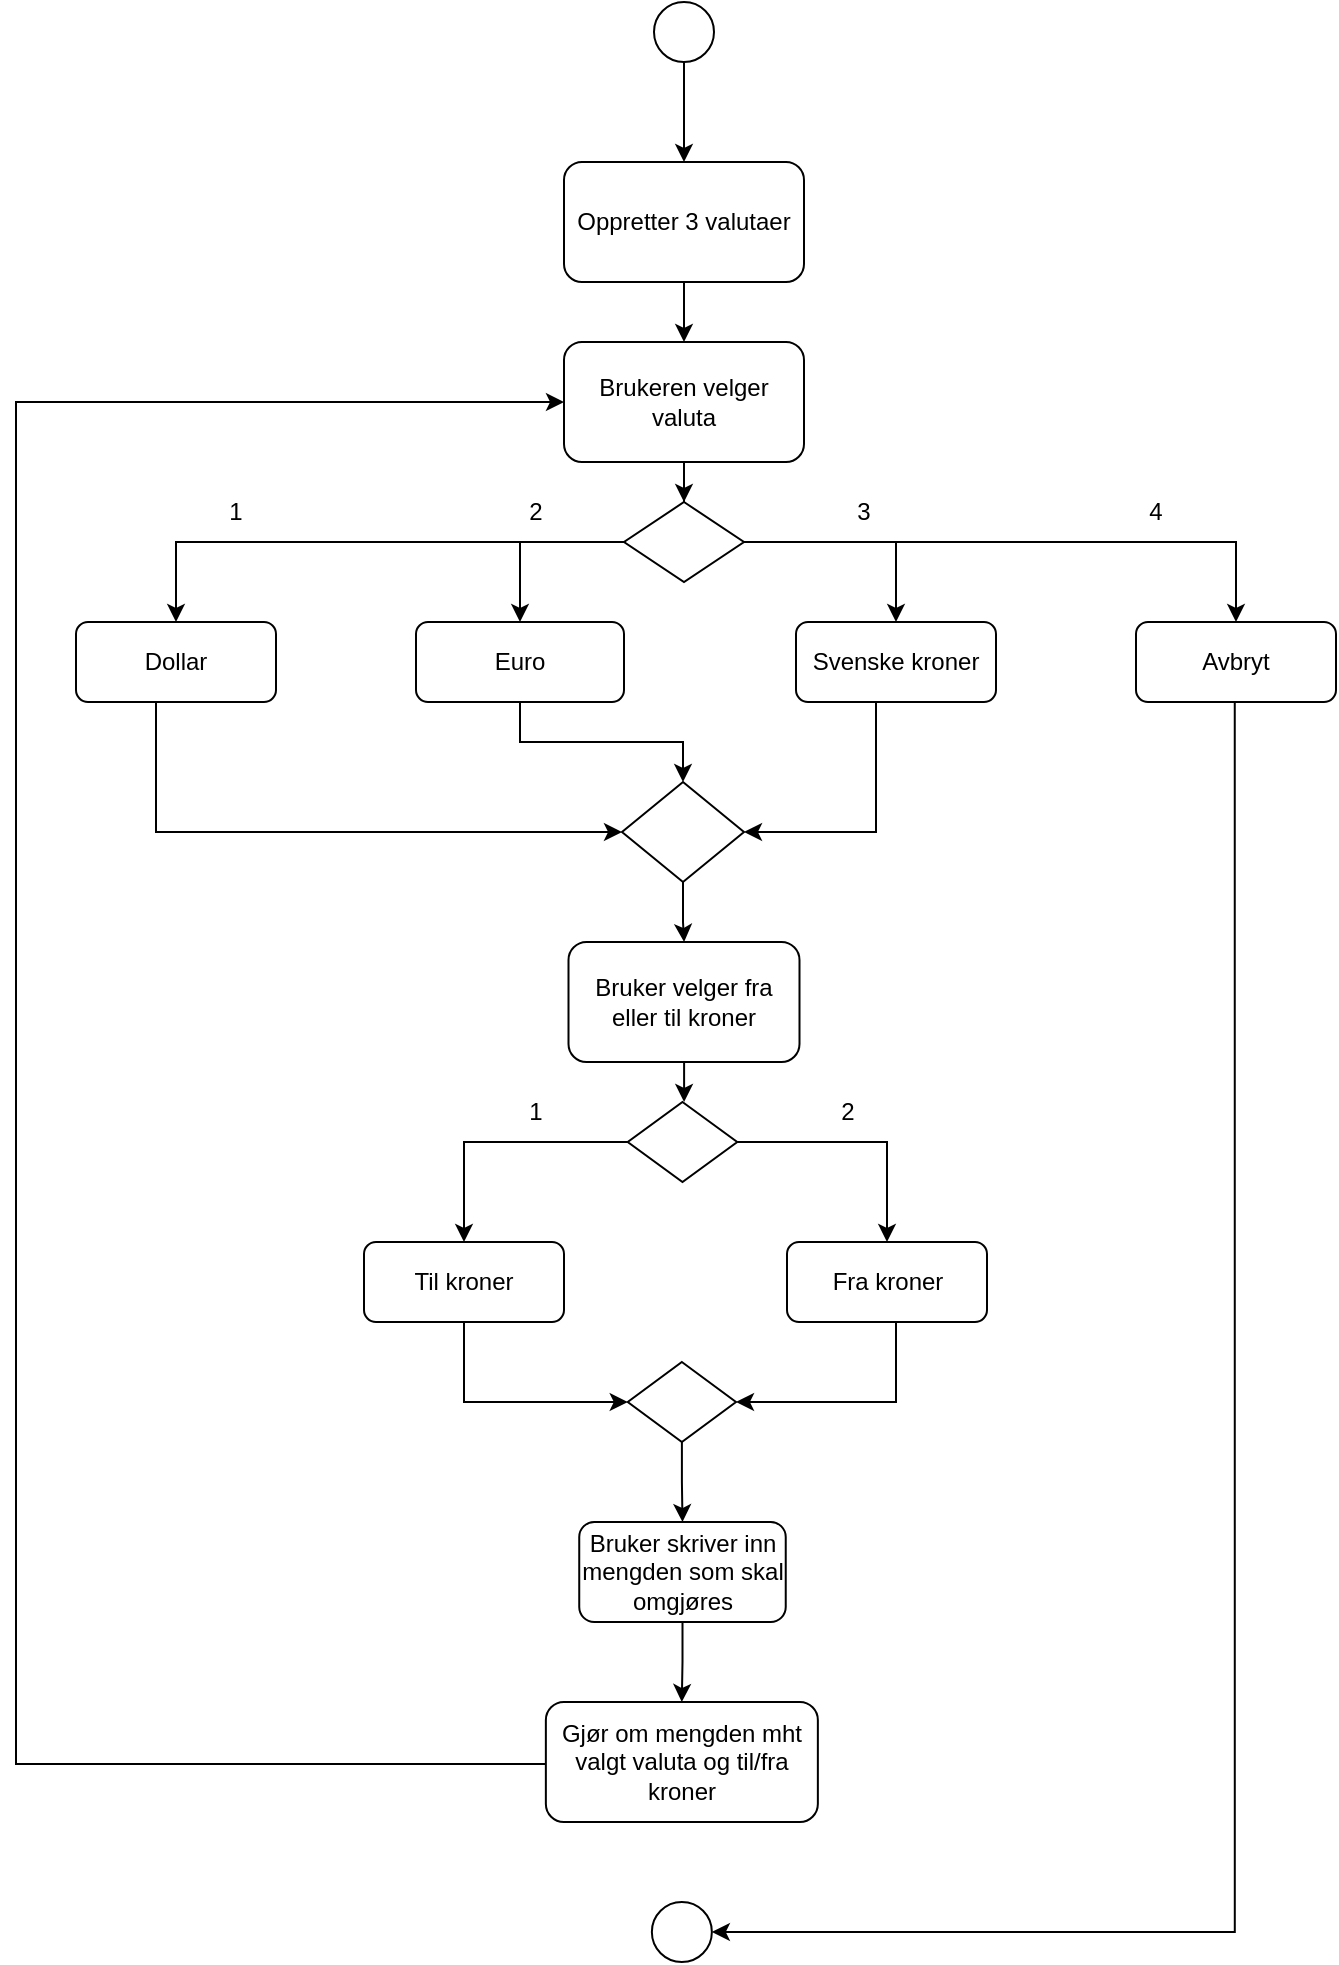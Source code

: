 <mxfile version="21.7.5" type="device">
  <diagram name="Page-1" id="fNVzlAtFHjC7qsGa1IT-">
    <mxGraphModel dx="1134" dy="651" grid="1" gridSize="10" guides="1" tooltips="1" connect="1" arrows="1" fold="1" page="1" pageScale="1" pageWidth="827" pageHeight="1169" math="0" shadow="0">
      <root>
        <mxCell id="0" />
        <mxCell id="1" parent="0" />
        <mxCell id="0tlUgqdVWDa3HMJYL1NQ-5" style="edgeStyle=orthogonalEdgeStyle;rounded=0;orthogonalLoop=1;jettySize=auto;html=1;entryX=0.5;entryY=0;entryDx=0;entryDy=0;" parent="1" source="0tlUgqdVWDa3HMJYL1NQ-1" target="0tlUgqdVWDa3HMJYL1NQ-4" edge="1">
          <mxGeometry relative="1" as="geometry" />
        </mxCell>
        <mxCell id="0tlUgqdVWDa3HMJYL1NQ-1" value="" style="ellipse;whiteSpace=wrap;html=1;aspect=fixed;" parent="1" vertex="1">
          <mxGeometry x="399" y="30" width="30" height="30" as="geometry" />
        </mxCell>
        <mxCell id="0tlUgqdVWDa3HMJYL1NQ-7" value="" style="edgeStyle=orthogonalEdgeStyle;rounded=0;orthogonalLoop=1;jettySize=auto;html=1;" parent="1" source="0tlUgqdVWDa3HMJYL1NQ-4" target="0tlUgqdVWDa3HMJYL1NQ-6" edge="1">
          <mxGeometry relative="1" as="geometry" />
        </mxCell>
        <mxCell id="0tlUgqdVWDa3HMJYL1NQ-4" value="Oppretter 3 valutaer" style="rounded=1;whiteSpace=wrap;html=1;" parent="1" vertex="1">
          <mxGeometry x="354" y="110" width="120" height="60" as="geometry" />
        </mxCell>
        <mxCell id="0tlUgqdVWDa3HMJYL1NQ-9" value="" style="edgeStyle=orthogonalEdgeStyle;rounded=0;orthogonalLoop=1;jettySize=auto;html=1;" parent="1" source="0tlUgqdVWDa3HMJYL1NQ-6" target="0tlUgqdVWDa3HMJYL1NQ-8" edge="1">
          <mxGeometry relative="1" as="geometry" />
        </mxCell>
        <mxCell id="0tlUgqdVWDa3HMJYL1NQ-6" value="Brukeren velger valuta" style="rounded=1;whiteSpace=wrap;html=1;" parent="1" vertex="1">
          <mxGeometry x="354" y="200" width="120" height="60" as="geometry" />
        </mxCell>
        <mxCell id="0tlUgqdVWDa3HMJYL1NQ-12" style="edgeStyle=orthogonalEdgeStyle;rounded=0;orthogonalLoop=1;jettySize=auto;html=1;entryX=0.5;entryY=0;entryDx=0;entryDy=0;" parent="1" source="0tlUgqdVWDa3HMJYL1NQ-8" target="0tlUgqdVWDa3HMJYL1NQ-10" edge="1">
          <mxGeometry relative="1" as="geometry">
            <mxPoint x="300" y="320" as="targetPoint" />
            <Array as="points">
              <mxPoint x="332" y="300" />
            </Array>
          </mxGeometry>
        </mxCell>
        <mxCell id="0tlUgqdVWDa3HMJYL1NQ-13" style="edgeStyle=orthogonalEdgeStyle;rounded=0;orthogonalLoop=1;jettySize=auto;html=1;" parent="1" source="0tlUgqdVWDa3HMJYL1NQ-8" target="0tlUgqdVWDa3HMJYL1NQ-11" edge="1">
          <mxGeometry relative="1" as="geometry" />
        </mxCell>
        <mxCell id="0tlUgqdVWDa3HMJYL1NQ-17" style="edgeStyle=orthogonalEdgeStyle;rounded=0;orthogonalLoop=1;jettySize=auto;html=1;entryX=0.5;entryY=0;entryDx=0;entryDy=0;" parent="1" source="0tlUgqdVWDa3HMJYL1NQ-8" target="0tlUgqdVWDa3HMJYL1NQ-15" edge="1">
          <mxGeometry relative="1" as="geometry" />
        </mxCell>
        <mxCell id="0tlUgqdVWDa3HMJYL1NQ-18" style="edgeStyle=orthogonalEdgeStyle;rounded=0;orthogonalLoop=1;jettySize=auto;html=1;entryX=0.5;entryY=0;entryDx=0;entryDy=0;" parent="1" source="0tlUgqdVWDa3HMJYL1NQ-8" target="0tlUgqdVWDa3HMJYL1NQ-16" edge="1">
          <mxGeometry relative="1" as="geometry" />
        </mxCell>
        <mxCell id="0tlUgqdVWDa3HMJYL1NQ-8" value="" style="rhombus;whiteSpace=wrap;html=1;" parent="1" vertex="1">
          <mxGeometry x="384" y="280" width="60" height="40" as="geometry" />
        </mxCell>
        <mxCell id="0tlUgqdVWDa3HMJYL1NQ-22" style="edgeStyle=orthogonalEdgeStyle;rounded=0;orthogonalLoop=1;jettySize=auto;html=1;entryX=0.5;entryY=0;entryDx=0;entryDy=0;" parent="1" source="0tlUgqdVWDa3HMJYL1NQ-10" target="0tlUgqdVWDa3HMJYL1NQ-20" edge="1">
          <mxGeometry relative="1" as="geometry" />
        </mxCell>
        <mxCell id="0tlUgqdVWDa3HMJYL1NQ-10" value="Euro" style="rounded=1;whiteSpace=wrap;html=1;" parent="1" vertex="1">
          <mxGeometry x="280" y="340" width="104" height="40" as="geometry" />
        </mxCell>
        <mxCell id="0tlUgqdVWDa3HMJYL1NQ-23" style="edgeStyle=orthogonalEdgeStyle;rounded=0;orthogonalLoop=1;jettySize=auto;html=1;entryX=1;entryY=0.5;entryDx=0;entryDy=0;" parent="1" source="0tlUgqdVWDa3HMJYL1NQ-11" target="0tlUgqdVWDa3HMJYL1NQ-20" edge="1">
          <mxGeometry relative="1" as="geometry">
            <Array as="points">
              <mxPoint x="510" y="445" />
            </Array>
          </mxGeometry>
        </mxCell>
        <mxCell id="0tlUgqdVWDa3HMJYL1NQ-11" value="Svenske kroner" style="rounded=1;whiteSpace=wrap;html=1;" parent="1" vertex="1">
          <mxGeometry x="470" y="340" width="100" height="40" as="geometry" />
        </mxCell>
        <mxCell id="0tlUgqdVWDa3HMJYL1NQ-21" style="edgeStyle=orthogonalEdgeStyle;rounded=0;orthogonalLoop=1;jettySize=auto;html=1;entryX=0;entryY=0.5;entryDx=0;entryDy=0;" parent="1" source="0tlUgqdVWDa3HMJYL1NQ-15" target="0tlUgqdVWDa3HMJYL1NQ-20" edge="1">
          <mxGeometry relative="1" as="geometry">
            <Array as="points">
              <mxPoint x="150" y="445" />
            </Array>
          </mxGeometry>
        </mxCell>
        <mxCell id="0tlUgqdVWDa3HMJYL1NQ-15" value="Dollar" style="rounded=1;whiteSpace=wrap;html=1;" parent="1" vertex="1">
          <mxGeometry x="110" y="340" width="100" height="40" as="geometry" />
        </mxCell>
        <mxCell id="0tlUgqdVWDa3HMJYL1NQ-47" style="edgeStyle=orthogonalEdgeStyle;rounded=0;orthogonalLoop=1;jettySize=auto;html=1;entryX=1;entryY=0.5;entryDx=0;entryDy=0;" parent="1" target="0tlUgqdVWDa3HMJYL1NQ-46" edge="1">
          <mxGeometry relative="1" as="geometry">
            <mxPoint x="689" y="1010" as="targetPoint" />
            <mxPoint x="689.38" y="380" as="sourcePoint" />
            <Array as="points">
              <mxPoint x="689" y="995" />
            </Array>
          </mxGeometry>
        </mxCell>
        <mxCell id="0tlUgqdVWDa3HMJYL1NQ-16" value="Avbryt" style="rounded=1;whiteSpace=wrap;html=1;" parent="1" vertex="1">
          <mxGeometry x="640" y="340" width="100" height="40" as="geometry" />
        </mxCell>
        <mxCell id="0tlUgqdVWDa3HMJYL1NQ-25" value="" style="edgeStyle=orthogonalEdgeStyle;rounded=0;orthogonalLoop=1;jettySize=auto;html=1;" parent="1" source="0tlUgqdVWDa3HMJYL1NQ-20" target="0tlUgqdVWDa3HMJYL1NQ-24" edge="1">
          <mxGeometry relative="1" as="geometry" />
        </mxCell>
        <mxCell id="0tlUgqdVWDa3HMJYL1NQ-20" value="" style="rhombus;whiteSpace=wrap;html=1;" parent="1" vertex="1">
          <mxGeometry x="383" y="420" width="61" height="50" as="geometry" />
        </mxCell>
        <mxCell id="0tlUgqdVWDa3HMJYL1NQ-31" value="" style="edgeStyle=orthogonalEdgeStyle;rounded=0;orthogonalLoop=1;jettySize=auto;html=1;" parent="1" source="0tlUgqdVWDa3HMJYL1NQ-24" target="0tlUgqdVWDa3HMJYL1NQ-30" edge="1">
          <mxGeometry relative="1" as="geometry" />
        </mxCell>
        <mxCell id="0tlUgqdVWDa3HMJYL1NQ-24" value="Bruker velger fra eller til kroner" style="rounded=1;whiteSpace=wrap;html=1;" parent="1" vertex="1">
          <mxGeometry x="356.25" y="500" width="115.5" height="60" as="geometry" />
        </mxCell>
        <mxCell id="0tlUgqdVWDa3HMJYL1NQ-26" value="1" style="text;html=1;strokeColor=none;fillColor=none;align=center;verticalAlign=middle;whiteSpace=wrap;rounded=0;" parent="1" vertex="1">
          <mxGeometry x="160" y="270" width="60" height="30" as="geometry" />
        </mxCell>
        <mxCell id="0tlUgqdVWDa3HMJYL1NQ-27" value="2" style="text;html=1;strokeColor=none;fillColor=none;align=center;verticalAlign=middle;whiteSpace=wrap;rounded=0;" parent="1" vertex="1">
          <mxGeometry x="310" y="270" width="60" height="30" as="geometry" />
        </mxCell>
        <mxCell id="0tlUgqdVWDa3HMJYL1NQ-28" value="4" style="text;html=1;strokeColor=none;fillColor=none;align=center;verticalAlign=middle;whiteSpace=wrap;rounded=0;" parent="1" vertex="1">
          <mxGeometry x="620" y="270" width="60" height="30" as="geometry" />
        </mxCell>
        <mxCell id="0tlUgqdVWDa3HMJYL1NQ-29" value="3" style="text;html=1;strokeColor=none;fillColor=none;align=center;verticalAlign=middle;whiteSpace=wrap;rounded=0;" parent="1" vertex="1">
          <mxGeometry x="474" y="270" width="60" height="30" as="geometry" />
        </mxCell>
        <mxCell id="0tlUgqdVWDa3HMJYL1NQ-34" style="edgeStyle=orthogonalEdgeStyle;rounded=0;orthogonalLoop=1;jettySize=auto;html=1;entryX=0.5;entryY=0;entryDx=0;entryDy=0;" parent="1" source="0tlUgqdVWDa3HMJYL1NQ-30" target="0tlUgqdVWDa3HMJYL1NQ-32" edge="1">
          <mxGeometry relative="1" as="geometry" />
        </mxCell>
        <mxCell id="0tlUgqdVWDa3HMJYL1NQ-35" style="edgeStyle=orthogonalEdgeStyle;rounded=0;orthogonalLoop=1;jettySize=auto;html=1;" parent="1" source="0tlUgqdVWDa3HMJYL1NQ-30" target="0tlUgqdVWDa3HMJYL1NQ-33" edge="1">
          <mxGeometry relative="1" as="geometry" />
        </mxCell>
        <mxCell id="0tlUgqdVWDa3HMJYL1NQ-30" value="" style="rhombus;whiteSpace=wrap;html=1;" parent="1" vertex="1">
          <mxGeometry x="385.87" y="580" width="54.75" height="40" as="geometry" />
        </mxCell>
        <mxCell id="0tlUgqdVWDa3HMJYL1NQ-39" style="edgeStyle=orthogonalEdgeStyle;rounded=0;orthogonalLoop=1;jettySize=auto;html=1;entryX=0;entryY=0.5;entryDx=0;entryDy=0;" parent="1" source="0tlUgqdVWDa3HMJYL1NQ-32" target="0tlUgqdVWDa3HMJYL1NQ-38" edge="1">
          <mxGeometry relative="1" as="geometry">
            <Array as="points">
              <mxPoint x="304" y="730" />
            </Array>
          </mxGeometry>
        </mxCell>
        <mxCell id="0tlUgqdVWDa3HMJYL1NQ-32" value="Til kroner" style="rounded=1;whiteSpace=wrap;html=1;" parent="1" vertex="1">
          <mxGeometry x="254" y="650" width="100" height="40" as="geometry" />
        </mxCell>
        <mxCell id="0tlUgqdVWDa3HMJYL1NQ-40" style="edgeStyle=orthogonalEdgeStyle;rounded=0;orthogonalLoop=1;jettySize=auto;html=1;entryX=1;entryY=0.5;entryDx=0;entryDy=0;" parent="1" source="0tlUgqdVWDa3HMJYL1NQ-33" target="0tlUgqdVWDa3HMJYL1NQ-38" edge="1">
          <mxGeometry relative="1" as="geometry">
            <Array as="points">
              <mxPoint x="520" y="730" />
            </Array>
          </mxGeometry>
        </mxCell>
        <mxCell id="0tlUgqdVWDa3HMJYL1NQ-33" value="Fra kroner" style="rounded=1;whiteSpace=wrap;html=1;" parent="1" vertex="1">
          <mxGeometry x="465.5" y="650" width="100" height="40" as="geometry" />
        </mxCell>
        <mxCell id="0tlUgqdVWDa3HMJYL1NQ-36" value="1" style="text;html=1;strokeColor=none;fillColor=none;align=center;verticalAlign=middle;whiteSpace=wrap;rounded=0;" parent="1" vertex="1">
          <mxGeometry x="310" y="570" width="60" height="30" as="geometry" />
        </mxCell>
        <mxCell id="0tlUgqdVWDa3HMJYL1NQ-37" value="2" style="text;html=1;strokeColor=none;fillColor=none;align=center;verticalAlign=middle;whiteSpace=wrap;rounded=0;" parent="1" vertex="1">
          <mxGeometry x="465.5" y="570" width="60" height="30" as="geometry" />
        </mxCell>
        <mxCell id="0tlUgqdVWDa3HMJYL1NQ-42" value="" style="edgeStyle=orthogonalEdgeStyle;rounded=0;orthogonalLoop=1;jettySize=auto;html=1;" parent="1" source="0tlUgqdVWDa3HMJYL1NQ-38" target="0tlUgqdVWDa3HMJYL1NQ-41" edge="1">
          <mxGeometry relative="1" as="geometry" />
        </mxCell>
        <mxCell id="0tlUgqdVWDa3HMJYL1NQ-38" value="" style="rhombus;whiteSpace=wrap;html=1;" parent="1" vertex="1">
          <mxGeometry x="385.87" y="710" width="54.13" height="40" as="geometry" />
        </mxCell>
        <mxCell id="0tlUgqdVWDa3HMJYL1NQ-44" value="" style="edgeStyle=orthogonalEdgeStyle;rounded=0;orthogonalLoop=1;jettySize=auto;html=1;" parent="1" source="0tlUgqdVWDa3HMJYL1NQ-41" target="0tlUgqdVWDa3HMJYL1NQ-43" edge="1">
          <mxGeometry relative="1" as="geometry" />
        </mxCell>
        <mxCell id="0tlUgqdVWDa3HMJYL1NQ-41" value="Bruker skriver inn mengden som skal omgjøres" style="rounded=1;whiteSpace=wrap;html=1;" parent="1" vertex="1">
          <mxGeometry x="361.62" y="790" width="103.25" height="50" as="geometry" />
        </mxCell>
        <mxCell id="0tlUgqdVWDa3HMJYL1NQ-45" style="edgeStyle=orthogonalEdgeStyle;rounded=0;orthogonalLoop=1;jettySize=auto;html=1;entryX=0;entryY=0.5;entryDx=0;entryDy=0;" parent="1" source="0tlUgqdVWDa3HMJYL1NQ-43" target="0tlUgqdVWDa3HMJYL1NQ-6" edge="1">
          <mxGeometry relative="1" as="geometry">
            <mxPoint x="320" y="230" as="targetPoint" />
            <mxPoint x="340" y="910" as="sourcePoint" />
            <Array as="points">
              <mxPoint x="80" y="911" />
              <mxPoint x="80" y="230" />
            </Array>
          </mxGeometry>
        </mxCell>
        <mxCell id="0tlUgqdVWDa3HMJYL1NQ-43" value="Gjør om mengden mht valgt valuta og til/fra kroner" style="rounded=1;whiteSpace=wrap;html=1;" parent="1" vertex="1">
          <mxGeometry x="344.93" y="880" width="136" height="60" as="geometry" />
        </mxCell>
        <mxCell id="0tlUgqdVWDa3HMJYL1NQ-46" value="" style="ellipse;whiteSpace=wrap;html=1;aspect=fixed;" parent="1" vertex="1">
          <mxGeometry x="397.93" y="980" width="30" height="30" as="geometry" />
        </mxCell>
      </root>
    </mxGraphModel>
  </diagram>
</mxfile>

